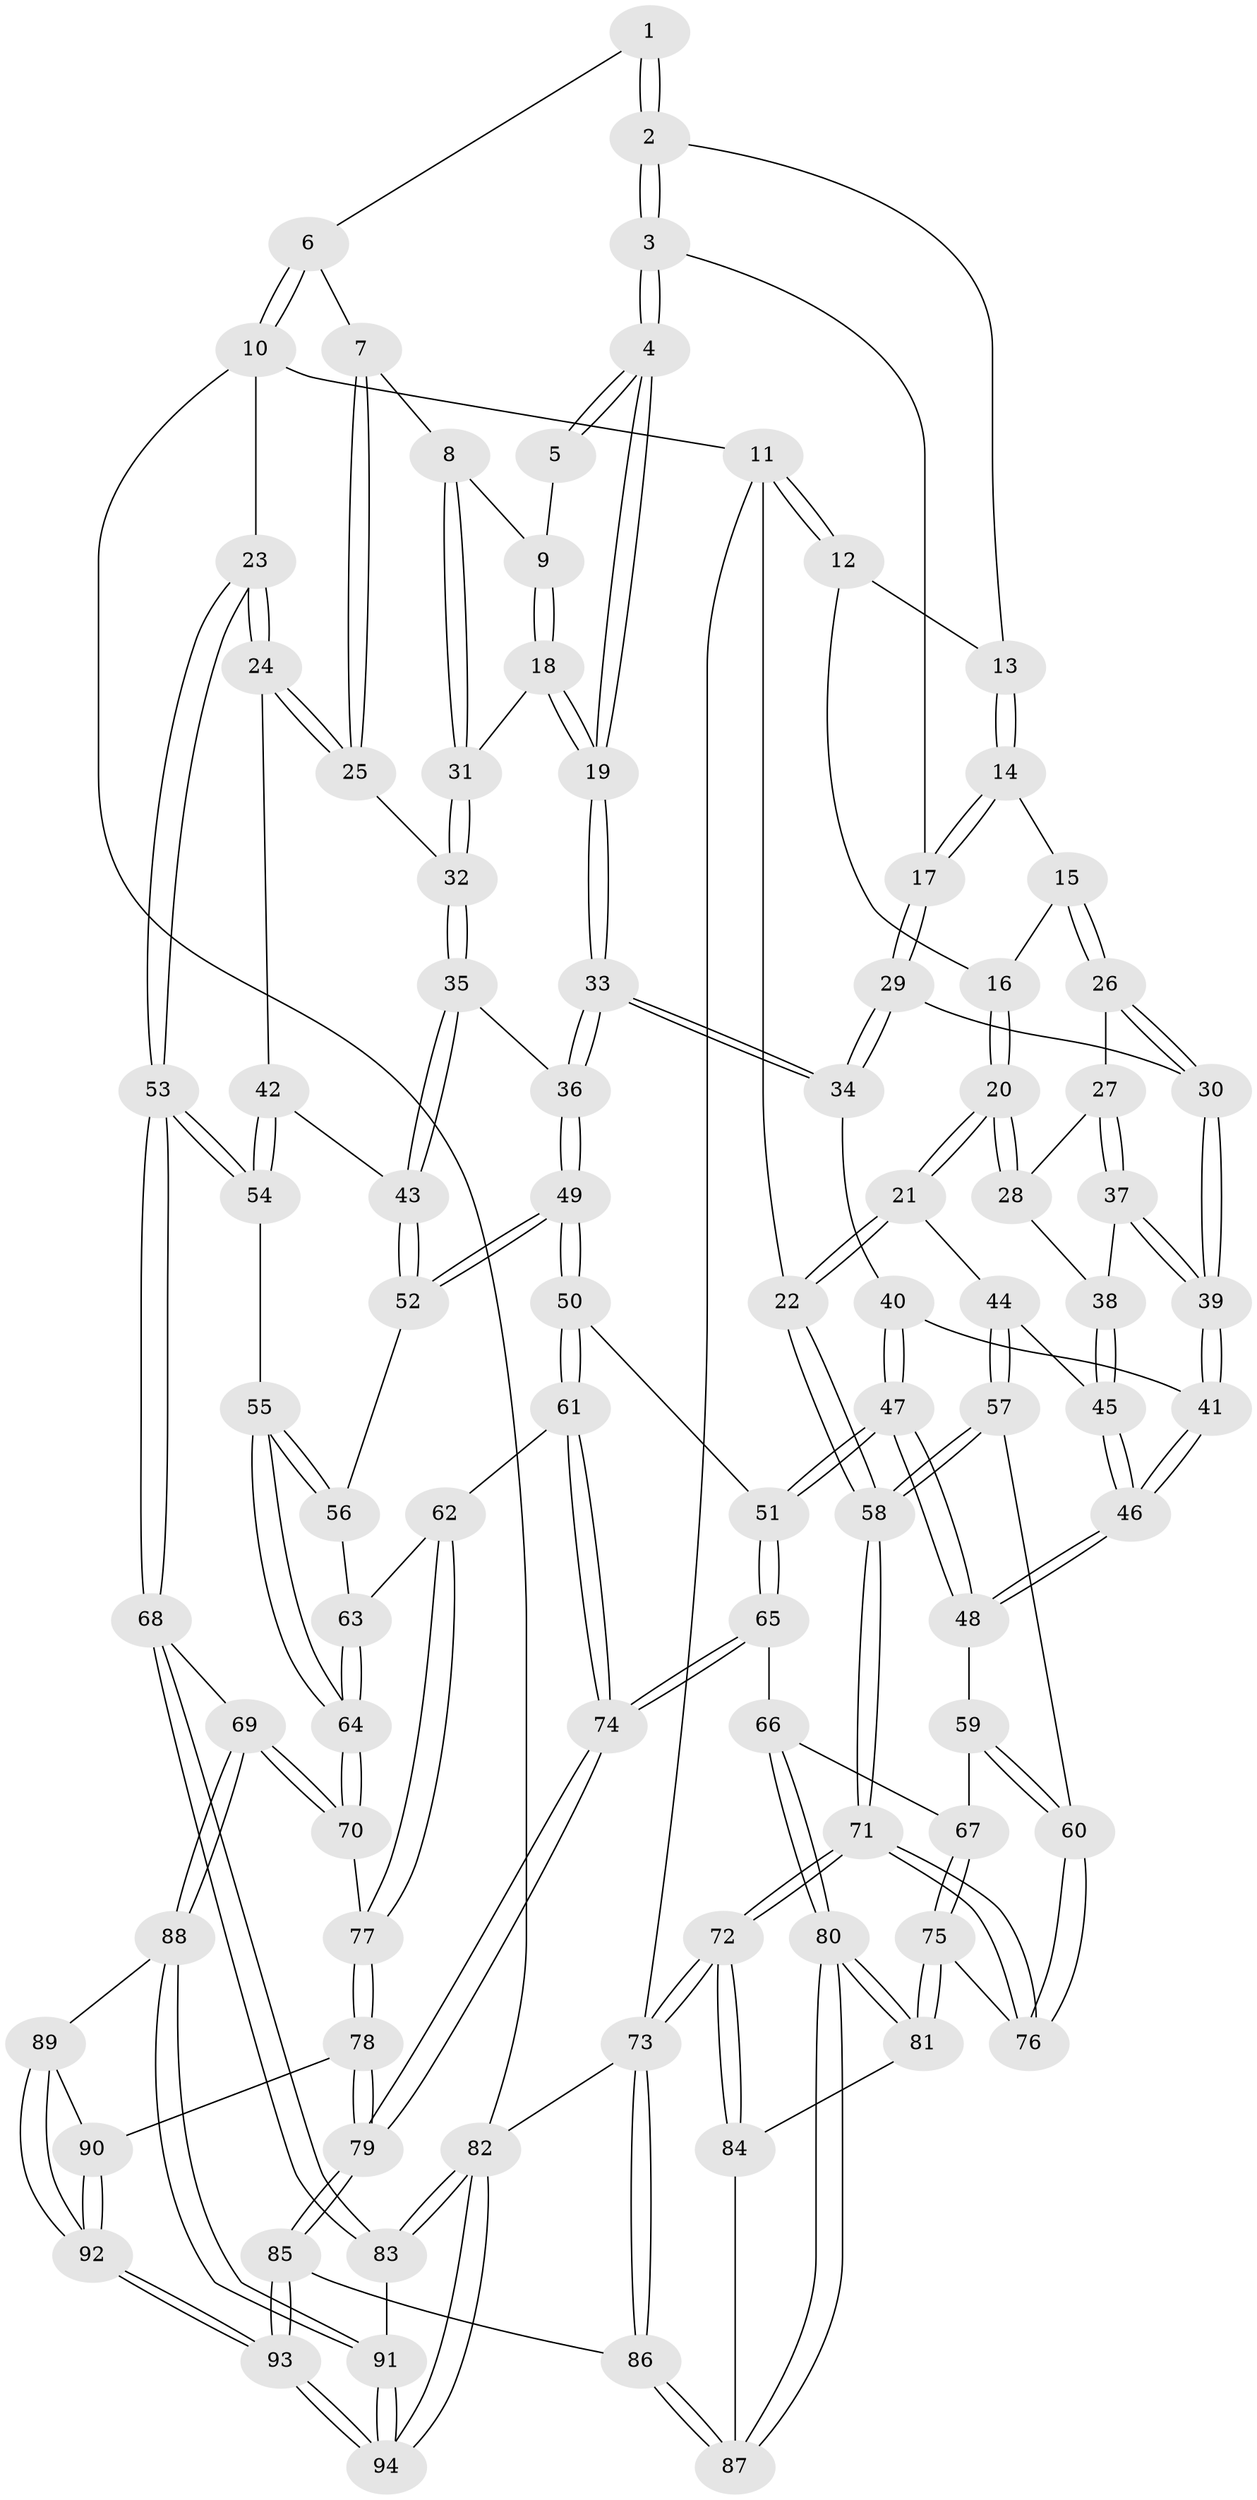 // Generated by graph-tools (version 1.1) at 2025/50/03/09/25 03:50:59]
// undirected, 94 vertices, 232 edges
graph export_dot {
graph [start="1"]
  node [color=gray90,style=filled];
  1 [pos="+0.8210384447907658+0"];
  2 [pos="+0.4598367349258403+0"];
  3 [pos="+0.5525180603857649+0.09209382085375545"];
  4 [pos="+0.563302565533351+0.11481401228835872"];
  5 [pos="+0.7497601992415621+0.04457320410311695"];
  6 [pos="+1+0"];
  7 [pos="+0.8695799301710987+0.11013072451459915"];
  8 [pos="+0.8316345371878007+0.1264283754594719"];
  9 [pos="+0.778122731712544+0.11096967137150135"];
  10 [pos="+1+0"];
  11 [pos="+0+0"];
  12 [pos="+0+0"];
  13 [pos="+0.35629569766297925+0"];
  14 [pos="+0.29006175545069574+0.04378012277980461"];
  15 [pos="+0.2761643209729493+0.06485303101759311"];
  16 [pos="+0.14116849710795307+0.12004516505010601"];
  17 [pos="+0.37377717551647366+0.1698067190957039"];
  18 [pos="+0.6766720744248199+0.17458251611492337"];
  19 [pos="+0.5778613734359885+0.1749542022034805"];
  20 [pos="+0+0.25305176960419934"];
  21 [pos="+0+0.2732023250281771"];
  22 [pos="+0+0.24775230849875748"];
  23 [pos="+1+0.25150082473408825"];
  24 [pos="+1+0.2563739842304122"];
  25 [pos="+0.9766749610856998+0.2168920274358223"];
  26 [pos="+0.2513896035305773+0.23802717564220724"];
  27 [pos="+0.24667857738500004+0.2402485774275803"];
  28 [pos="+0.20602620519986706+0.2500396514096015"];
  29 [pos="+0.4033235046882655+0.26088149981318337"];
  30 [pos="+0.2955804571585781+0.26057557396538894"];
  31 [pos="+0.802796619668139+0.2516218957321433"];
  32 [pos="+0.817591568993726+0.28665744760151685"];
  33 [pos="+0.5388886038076925+0.3010320264841457"];
  34 [pos="+0.4927513947292905+0.30219423182070926"];
  35 [pos="+0.8037260944746194+0.3373681484107836"];
  36 [pos="+0.5582923018693987+0.33204998575741923"];
  37 [pos="+0.24223137083221416+0.344286504076975"];
  38 [pos="+0.20283045404686076+0.3751891846011569"];
  39 [pos="+0.30196834497653496+0.3758171237154121"];
  40 [pos="+0.3726541383569604+0.39314080986181593"];
  41 [pos="+0.3039211055635057+0.3811107739734729"];
  42 [pos="+0.8716238864204376+0.41949943647099047"];
  43 [pos="+0.8422829091880402+0.4148862581864586"];
  44 [pos="+0.1262225103649393+0.44692001715374363"];
  45 [pos="+0.15827635468552917+0.4624504738585294"];
  46 [pos="+0.19125434113962775+0.4913501227681588"];
  47 [pos="+0.3640818755748506+0.5504571071652142"];
  48 [pos="+0.19854220311270937+0.5056432547154563"];
  49 [pos="+0.572206648899377+0.46315101866591035"];
  50 [pos="+0.569354728316026+0.47282541493215"];
  51 [pos="+0.3880608083827643+0.5708905185747607"];
  52 [pos="+0.7977925018685531+0.47542155691186844"];
  53 [pos="+1+0.5972198515609362"];
  54 [pos="+0.9870264163043958+0.5510291497362904"];
  55 [pos="+0.8890660333266798+0.6057773725226808"];
  56 [pos="+0.7958685049704908+0.5253144969468311"];
  57 [pos="+0.013246869391158038+0.5799984600430246"];
  58 [pos="+0+0.5504347886857186"];
  59 [pos="+0.19416403324759784+0.5195834076155323"];
  60 [pos="+0.07969359446018168+0.6374627827778157"];
  61 [pos="+0.6225238725252451+0.5978906323584421"];
  62 [pos="+0.6694036132029973+0.6309343351961095"];
  63 [pos="+0.764368522726113+0.5681122086964718"];
  64 [pos="+0.8562240953652321+0.7117474867237175"];
  65 [pos="+0.39385678204272684+0.6891468538122921"];
  66 [pos="+0.2542570434323272+0.6964819696724412"];
  67 [pos="+0.21298942858546216+0.6451545689610843"];
  68 [pos="+1+0.6232770587770725"];
  69 [pos="+0.8639763020984926+0.7443374671450308"];
  70 [pos="+0.8549659480926137+0.7265582445505309"];
  71 [pos="+0+0.7846697925419214"];
  72 [pos="+0+1"];
  73 [pos="+0+1"];
  74 [pos="+0.43446154213043153+0.7513698739866764"];
  75 [pos="+0.08298017554298834+0.7100000879209521"];
  76 [pos="+0.08014587419978775+0.7078314815659799"];
  77 [pos="+0.6825345429655089+0.6679824529256124"];
  78 [pos="+0.6314640949712642+0.8212012149535859"];
  79 [pos="+0.45983058078335287+0.8740960369389045"];
  80 [pos="+0.17103154296390075+0.8055304385787229"];
  81 [pos="+0.12054270573607702+0.7634542151147767"];
  82 [pos="+1+1"];
  83 [pos="+1+0.8531902276370122"];
  84 [pos="+0.034621137501682844+0.826750464168784"];
  85 [pos="+0.36155555146222823+1"];
  86 [pos="+0.2797326641381595+1"];
  87 [pos="+0.2101098845349764+0.9271506133599098"];
  88 [pos="+0.8560288152498737+0.8443002234456911"];
  89 [pos="+0.7263435667760249+0.8368876019078044"];
  90 [pos="+0.6452543916265349+0.826798284386408"];
  91 [pos="+0.8596181258116576+0.8505331520564136"];
  92 [pos="+0.7203319828070893+1"];
  93 [pos="+0.803112675349218+1"];
  94 [pos="+0.8464334051745508+1"];
  1 -- 2;
  1 -- 2;
  1 -- 6;
  2 -- 3;
  2 -- 3;
  2 -- 13;
  3 -- 4;
  3 -- 4;
  3 -- 17;
  4 -- 5;
  4 -- 5;
  4 -- 19;
  4 -- 19;
  5 -- 9;
  6 -- 7;
  6 -- 10;
  6 -- 10;
  7 -- 8;
  7 -- 25;
  7 -- 25;
  8 -- 9;
  8 -- 31;
  8 -- 31;
  9 -- 18;
  9 -- 18;
  10 -- 11;
  10 -- 23;
  10 -- 82;
  11 -- 12;
  11 -- 12;
  11 -- 22;
  11 -- 73;
  12 -- 13;
  12 -- 16;
  13 -- 14;
  13 -- 14;
  14 -- 15;
  14 -- 17;
  14 -- 17;
  15 -- 16;
  15 -- 26;
  15 -- 26;
  16 -- 20;
  16 -- 20;
  17 -- 29;
  17 -- 29;
  18 -- 19;
  18 -- 19;
  18 -- 31;
  19 -- 33;
  19 -- 33;
  20 -- 21;
  20 -- 21;
  20 -- 28;
  20 -- 28;
  21 -- 22;
  21 -- 22;
  21 -- 44;
  22 -- 58;
  22 -- 58;
  23 -- 24;
  23 -- 24;
  23 -- 53;
  23 -- 53;
  24 -- 25;
  24 -- 25;
  24 -- 42;
  25 -- 32;
  26 -- 27;
  26 -- 30;
  26 -- 30;
  27 -- 28;
  27 -- 37;
  27 -- 37;
  28 -- 38;
  29 -- 30;
  29 -- 34;
  29 -- 34;
  30 -- 39;
  30 -- 39;
  31 -- 32;
  31 -- 32;
  32 -- 35;
  32 -- 35;
  33 -- 34;
  33 -- 34;
  33 -- 36;
  33 -- 36;
  34 -- 40;
  35 -- 36;
  35 -- 43;
  35 -- 43;
  36 -- 49;
  36 -- 49;
  37 -- 38;
  37 -- 39;
  37 -- 39;
  38 -- 45;
  38 -- 45;
  39 -- 41;
  39 -- 41;
  40 -- 41;
  40 -- 47;
  40 -- 47;
  41 -- 46;
  41 -- 46;
  42 -- 43;
  42 -- 54;
  42 -- 54;
  43 -- 52;
  43 -- 52;
  44 -- 45;
  44 -- 57;
  44 -- 57;
  45 -- 46;
  45 -- 46;
  46 -- 48;
  46 -- 48;
  47 -- 48;
  47 -- 48;
  47 -- 51;
  47 -- 51;
  48 -- 59;
  49 -- 50;
  49 -- 50;
  49 -- 52;
  49 -- 52;
  50 -- 51;
  50 -- 61;
  50 -- 61;
  51 -- 65;
  51 -- 65;
  52 -- 56;
  53 -- 54;
  53 -- 54;
  53 -- 68;
  53 -- 68;
  54 -- 55;
  55 -- 56;
  55 -- 56;
  55 -- 64;
  55 -- 64;
  56 -- 63;
  57 -- 58;
  57 -- 58;
  57 -- 60;
  58 -- 71;
  58 -- 71;
  59 -- 60;
  59 -- 60;
  59 -- 67;
  60 -- 76;
  60 -- 76;
  61 -- 62;
  61 -- 74;
  61 -- 74;
  62 -- 63;
  62 -- 77;
  62 -- 77;
  63 -- 64;
  63 -- 64;
  64 -- 70;
  64 -- 70;
  65 -- 66;
  65 -- 74;
  65 -- 74;
  66 -- 67;
  66 -- 80;
  66 -- 80;
  67 -- 75;
  67 -- 75;
  68 -- 69;
  68 -- 83;
  68 -- 83;
  69 -- 70;
  69 -- 70;
  69 -- 88;
  69 -- 88;
  70 -- 77;
  71 -- 72;
  71 -- 72;
  71 -- 76;
  71 -- 76;
  72 -- 73;
  72 -- 73;
  72 -- 84;
  72 -- 84;
  73 -- 86;
  73 -- 86;
  73 -- 82;
  74 -- 79;
  74 -- 79;
  75 -- 76;
  75 -- 81;
  75 -- 81;
  77 -- 78;
  77 -- 78;
  78 -- 79;
  78 -- 79;
  78 -- 90;
  79 -- 85;
  79 -- 85;
  80 -- 81;
  80 -- 81;
  80 -- 87;
  80 -- 87;
  81 -- 84;
  82 -- 83;
  82 -- 83;
  82 -- 94;
  82 -- 94;
  83 -- 91;
  84 -- 87;
  85 -- 86;
  85 -- 93;
  85 -- 93;
  86 -- 87;
  86 -- 87;
  88 -- 89;
  88 -- 91;
  88 -- 91;
  89 -- 90;
  89 -- 92;
  89 -- 92;
  90 -- 92;
  90 -- 92;
  91 -- 94;
  91 -- 94;
  92 -- 93;
  92 -- 93;
  93 -- 94;
  93 -- 94;
}
